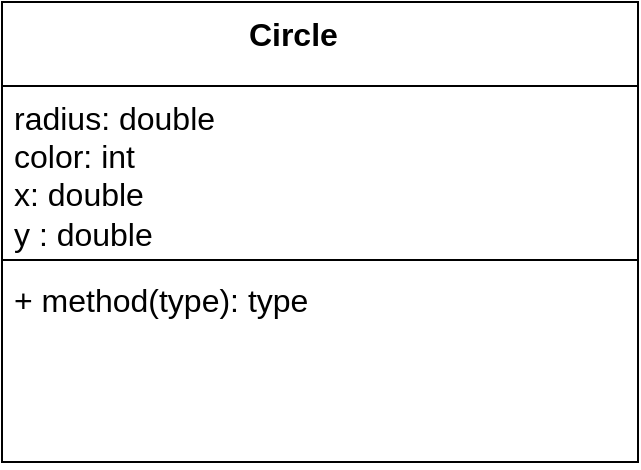 <mxfile version="23.0.1" type="github">
  <diagram name="Page-1" id="j220yf6-0lvBAJjdVejw">
    <mxGraphModel dx="451" dy="939" grid="0" gridSize="10" guides="1" tooltips="1" connect="1" arrows="1" fold="1" page="0" pageScale="1" pageWidth="850" pageHeight="1100" math="0" shadow="0">
      <root>
        <mxCell id="0" />
        <mxCell id="1" parent="0" />
        <mxCell id="j6W-gG76XEws--CW1zw8-1" value="Circle&amp;nbsp;&lt;span style=&quot;white-space: pre;&quot;&gt;&#x9;&lt;/span&gt;" style="swimlane;fontStyle=1;align=center;verticalAlign=top;childLayout=stackLayout;horizontal=1;startSize=42;horizontalStack=0;resizeParent=1;resizeParentMax=0;resizeLast=0;collapsible=1;marginBottom=0;whiteSpace=wrap;html=1;fontSize=16;" vertex="1" parent="1">
          <mxGeometry x="43" y="-15" width="318" height="230" as="geometry" />
        </mxCell>
        <mxCell id="j6W-gG76XEws--CW1zw8-2" value="radius: double&amp;nbsp;&lt;br&gt;color: int&amp;nbsp;&lt;br&gt;x: double&amp;nbsp;&lt;br&gt;y : double&amp;nbsp;" style="text;strokeColor=none;fillColor=none;align=left;verticalAlign=top;spacingLeft=4;spacingRight=4;overflow=hidden;rotatable=0;points=[[0,0.5],[1,0.5]];portConstraint=eastwest;whiteSpace=wrap;html=1;fontSize=16;" vertex="1" parent="j6W-gG76XEws--CW1zw8-1">
          <mxGeometry y="42" width="318" height="83" as="geometry" />
        </mxCell>
        <mxCell id="j6W-gG76XEws--CW1zw8-3" value="" style="line;strokeWidth=1;fillColor=none;align=left;verticalAlign=middle;spacingTop=-1;spacingLeft=3;spacingRight=3;rotatable=0;labelPosition=right;points=[];portConstraint=eastwest;strokeColor=inherit;fontSize=16;" vertex="1" parent="j6W-gG76XEws--CW1zw8-1">
          <mxGeometry y="125" width="318" height="8" as="geometry" />
        </mxCell>
        <mxCell id="j6W-gG76XEws--CW1zw8-4" value="+ method(type): type" style="text;strokeColor=none;fillColor=none;align=left;verticalAlign=top;spacingLeft=4;spacingRight=4;overflow=hidden;rotatable=0;points=[[0,0.5],[1,0.5]];portConstraint=eastwest;whiteSpace=wrap;html=1;fontSize=16;" vertex="1" parent="j6W-gG76XEws--CW1zw8-1">
          <mxGeometry y="133" width="318" height="97" as="geometry" />
        </mxCell>
      </root>
    </mxGraphModel>
  </diagram>
</mxfile>
